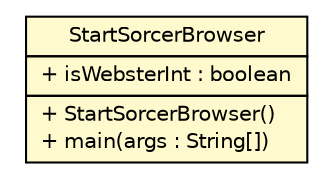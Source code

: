 #!/usr/local/bin/dot
#
# Class diagram 
# Generated by UMLGraph version R5_6 (http://www.umlgraph.org/)
#

digraph G {
	edge [fontname="Helvetica",fontsize=10,labelfontname="Helvetica",labelfontsize=10];
	node [fontname="Helvetica",fontsize=10,shape=plaintext];
	nodesep=0.25;
	ranksep=0.5;
	// sorcer.ssb.tools.plugin.browser.StartSorcerBrowser
	c544818 [label=<<table title="sorcer.ssb.tools.plugin.browser.StartSorcerBrowser" border="0" cellborder="1" cellspacing="0" cellpadding="2" port="p" bgcolor="lemonChiffon" href="./StartSorcerBrowser.html">
		<tr><td><table border="0" cellspacing="0" cellpadding="1">
<tr><td align="center" balign="center"> StartSorcerBrowser </td></tr>
		</table></td></tr>
		<tr><td><table border="0" cellspacing="0" cellpadding="1">
<tr><td align="left" balign="left"> + isWebsterInt : boolean </td></tr>
		</table></td></tr>
		<tr><td><table border="0" cellspacing="0" cellpadding="1">
<tr><td align="left" balign="left"> + StartSorcerBrowser() </td></tr>
<tr><td align="left" balign="left"> + main(args : String[]) </td></tr>
		</table></td></tr>
		</table>>, URL="./StartSorcerBrowser.html", fontname="Helvetica", fontcolor="black", fontsize=10.0];
}

